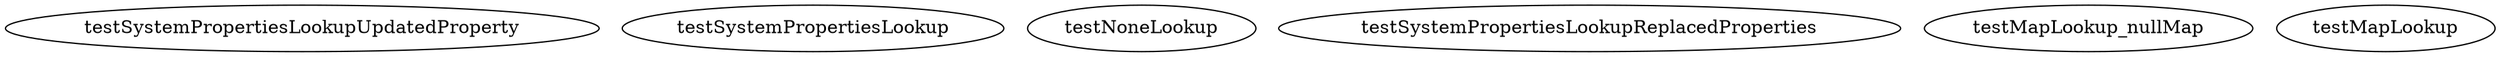 digraph G {
testSystemPropertiesLookupUpdatedProperty;
testSystemPropertiesLookup;
testNoneLookup;
testSystemPropertiesLookupReplacedProperties;
testMapLookup_nullMap;
testMapLookup;
}